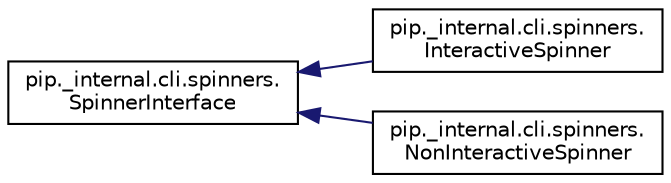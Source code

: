 digraph "Graphical Class Hierarchy"
{
 // LATEX_PDF_SIZE
  edge [fontname="Helvetica",fontsize="10",labelfontname="Helvetica",labelfontsize="10"];
  node [fontname="Helvetica",fontsize="10",shape=record];
  rankdir="LR";
  Node0 [label="pip._internal.cli.spinners.\lSpinnerInterface",height=0.2,width=0.4,color="black", fillcolor="white", style="filled",URL="$d6/dfb/classpip_1_1__internal_1_1cli_1_1spinners_1_1_spinner_interface.html",tooltip=" "];
  Node0 -> Node1 [dir="back",color="midnightblue",fontsize="10",style="solid",fontname="Helvetica"];
  Node1 [label="pip._internal.cli.spinners.\lInteractiveSpinner",height=0.2,width=0.4,color="black", fillcolor="white", style="filled",URL="$db/d12/classpip_1_1__internal_1_1cli_1_1spinners_1_1_interactive_spinner.html",tooltip=" "];
  Node0 -> Node2 [dir="back",color="midnightblue",fontsize="10",style="solid",fontname="Helvetica"];
  Node2 [label="pip._internal.cli.spinners.\lNonInteractiveSpinner",height=0.2,width=0.4,color="black", fillcolor="white", style="filled",URL="$dc/d09/classpip_1_1__internal_1_1cli_1_1spinners_1_1_non_interactive_spinner.html",tooltip=" "];
}
